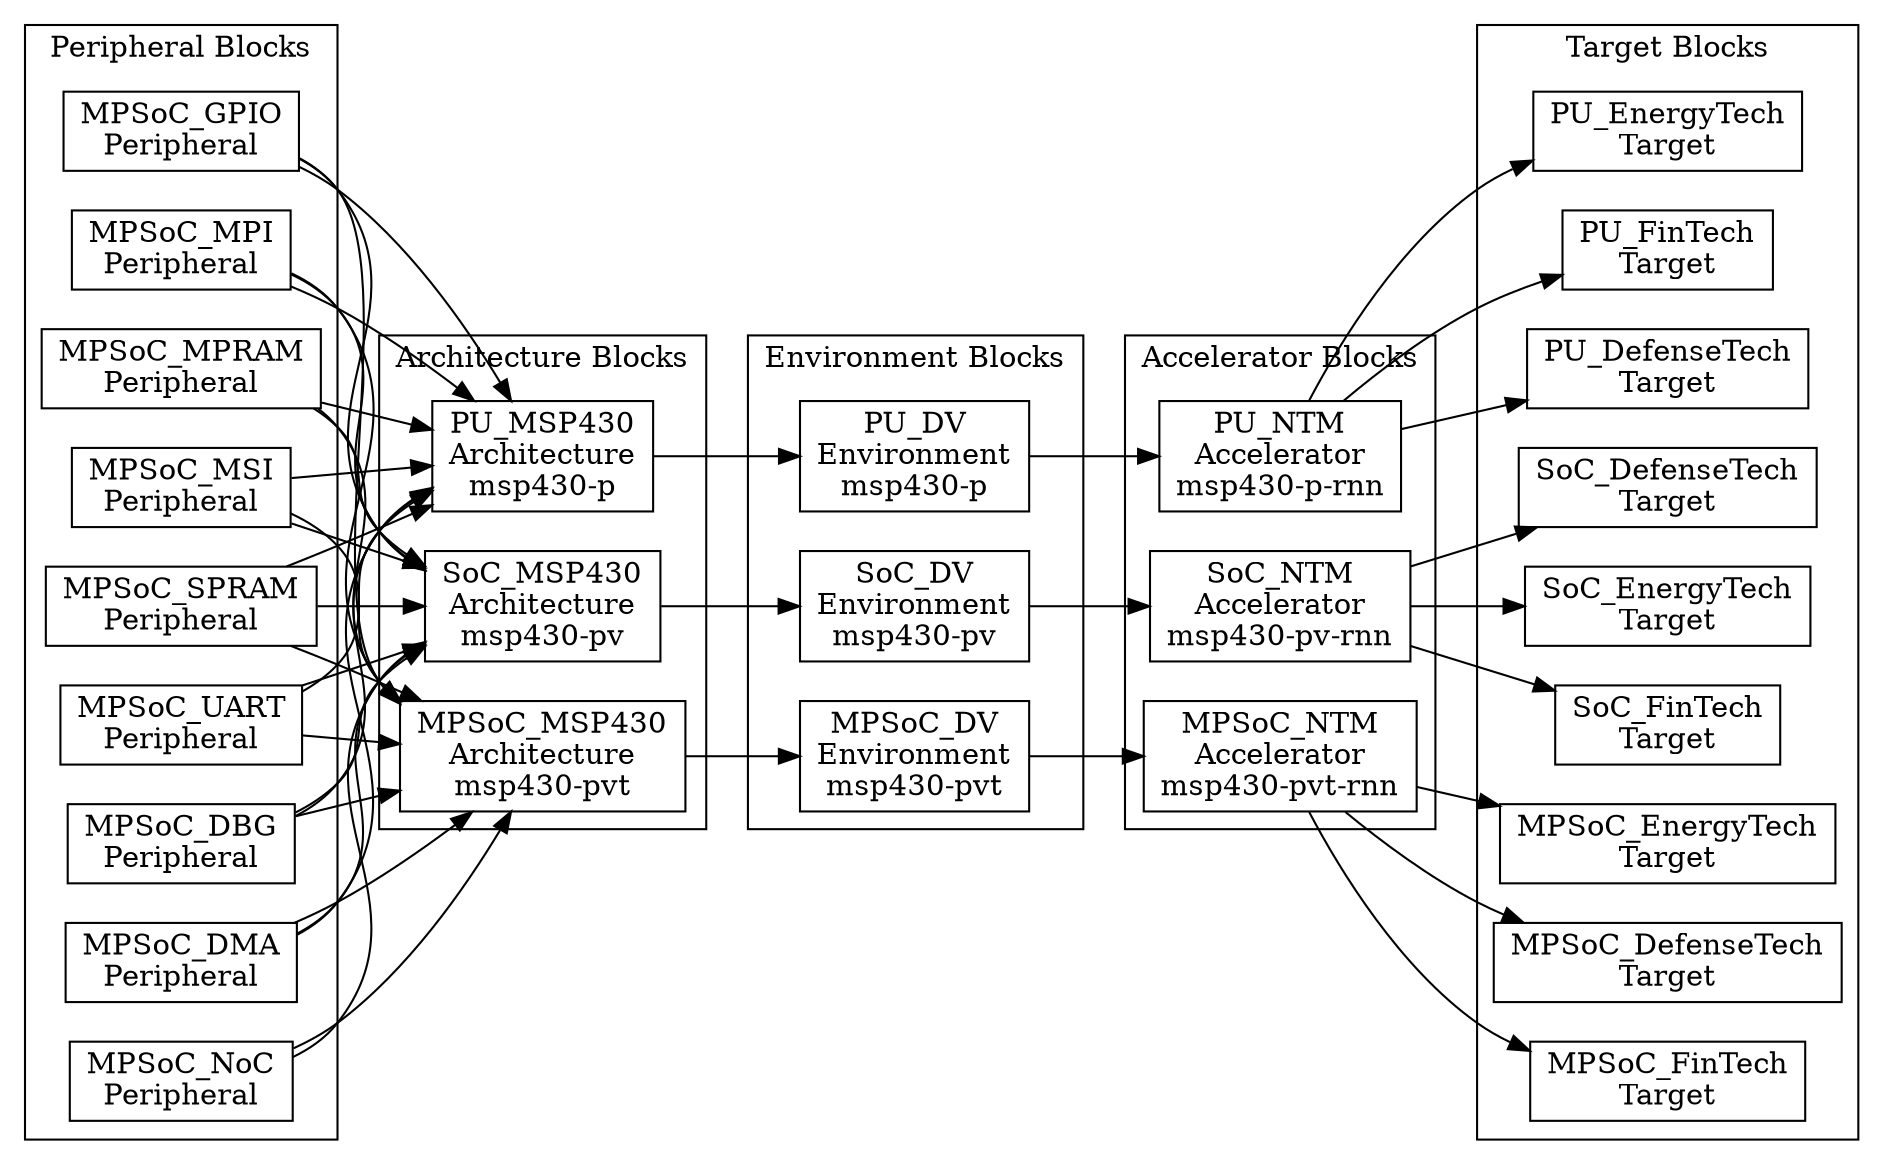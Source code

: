 digraph Project {
  // Introduction
  graph [rankdir = LR];
  node[shape=record];

  // Peripheral Blocks
  subgraph "cluster PeripheralBlocks" { label = "Peripheral Blocks";
    MPSoC_DBG[label="MPSoC_DBG\nPeripheral"];
    MPSoC_DMA[label="MPSoC_DMA\nPeripheral"];
    MPSoC_GPIO[label="MPSoC_GPIO\nPeripheral"];
    MPSoC_MPI[label="MPSoC_MPI\nPeripheral"];
    MPSoC_MPRAM[label="MPSoC_MPRAM\nPeripheral"];
    MPSoC_MSI[label="MPSoC_MSI\nPeripheral"];
    MPSoC_NoC[label="MPSoC_NoC\nPeripheral"];
    MPSoC_SPRAM[label="MPSoC_SPRAM\nPeripheral"];
    MPSoC_UART[label="MPSoC_UART\nPeripheral"];
  }

  // Architecture Blocks
  subgraph "cluster ArchitectureBlocks" { label = "Architecture Blocks";
    MPSoC_MSP430[label="MPSoC_MSP430\nArchitecture\nmsp430-pvt"];
    SoC_MSP430[label="SoC_MSP430\nArchitecture\nmsp430-pv"];
    PU_MSP430[label="PU_MSP430\nArchitecture\nmsp430-p"];
  }

  // Environment Blocks
  subgraph "cluster EnvironmentBlocks" { label = "Environment Blocks";
    MPSoC_DV[label="MPSoC_DV\nEnvironment\nmsp430-pvt"];
    SoC_DV[label="SoC_DV\nEnvironment\nmsp430-pv"];
    PU_DV[label="PU_DV\nEnvironment\nmsp430-p"];
  }

  // Accelerator Blocks
  subgraph "cluster AcceleratorBlocks" { label = "Accelerator Blocks";
    MPSoC_NTM[label="MPSoC_NTM\nAccelerator\nmsp430-pvt-rnn"];
    SoC_NTM[label="SoC_NTM\nAccelerator\nmsp430-pv-rnn"];
    PU_NTM[label="PU_NTM\nAccelerator\nmsp430-p-rnn"];
  }

  // Target Blocks
  subgraph "cluster TargetBlocks" { label = "Target Blocks";
    MPSoC_EnergyTech[label="MPSoC_EnergyTech\nTarget"];
    SoC_EnergyTech[label="SoC_EnergyTech\nTarget"];
    PU_EnergyTech[label="PU_EnergyTech\nTarget"];

    MPSoC_FinTech[label="MPSoC_FinTech\nTarget"];
    SoC_FinTech[label="SoC_FinTech\nTarget"];
    PU_FinTech[label="PU_FinTech\nTarget"];

    MPSoC_DefenseTech[label="MPSoC_DefenseTech\nTarget"];
    SoC_DefenseTech[label="SoC_DefenseTech\nTarget"];
    PU_DefenseTech[label="PU_DefenseTech\nTarget"];
  }

  // Peripheral -> Architecture
  MPSoC_DBG -> MPSoC_MSP430;
  MPSoC_DMA -> MPSoC_MSP430;
  MPSoC_GPIO -> MPSoC_MSP430;
  MPSoC_MPI -> MPSoC_MSP430;
  MPSoC_MPRAM -> MPSoC_MSP430;
  MPSoC_MSI -> MPSoC_MSP430;
  MPSoC_NoC -> MPSoC_MSP430;
  MPSoC_SPRAM -> MPSoC_MSP430;
  MPSoC_UART -> MPSoC_MSP430;

  MPSoC_DBG -> SoC_MSP430;
  MPSoC_DMA -> SoC_MSP430;
  MPSoC_GPIO -> SoC_MSP430;
  MPSoC_MPI -> SoC_MSP430;
  MPSoC_MPRAM -> SoC_MSP430;
  MPSoC_MSI -> SoC_MSP430;
  MPSoC_NoC -> SoC_MSP430;
  MPSoC_SPRAM -> SoC_MSP430;
  MPSoC_UART -> SoC_MSP430;

  MPSoC_DBG -> PU_MSP430;
  MPSoC_DMA -> PU_MSP430;
  MPSoC_GPIO -> PU_MSP430;
  MPSoC_MPI -> PU_MSP430;
  MPSoC_MPRAM -> PU_MSP430;
  MPSoC_MSI -> PU_MSP430;
  MPSoC_SPRAM -> PU_MSP430;
  MPSoC_UART -> PU_MSP430;

  // Architecture -> Environment
  PU_MSP430 -> PU_DV;

  SoC_MSP430 -> SoC_DV;

  MPSoC_MSP430 -> MPSoC_DV;

  // Environment -> Accelerator
  PU_DV -> PU_NTM;

  SoC_DV -> SoC_NTM;

  MPSoC_DV -> MPSoC_NTM;

  // Accelerator -> Target
  PU_NTM -> PU_EnergyTech;

  SoC_NTM -> SoC_EnergyTech;

  MPSoC_NTM -> MPSoC_EnergyTech;

  PU_NTM -> PU_FinTech;

  SoC_NTM -> SoC_FinTech;

  MPSoC_NTM -> MPSoC_FinTech;

  PU_NTM -> PU_DefenseTech;

  SoC_NTM -> SoC_DefenseTech;

  MPSoC_NTM -> MPSoC_DefenseTech;
}
